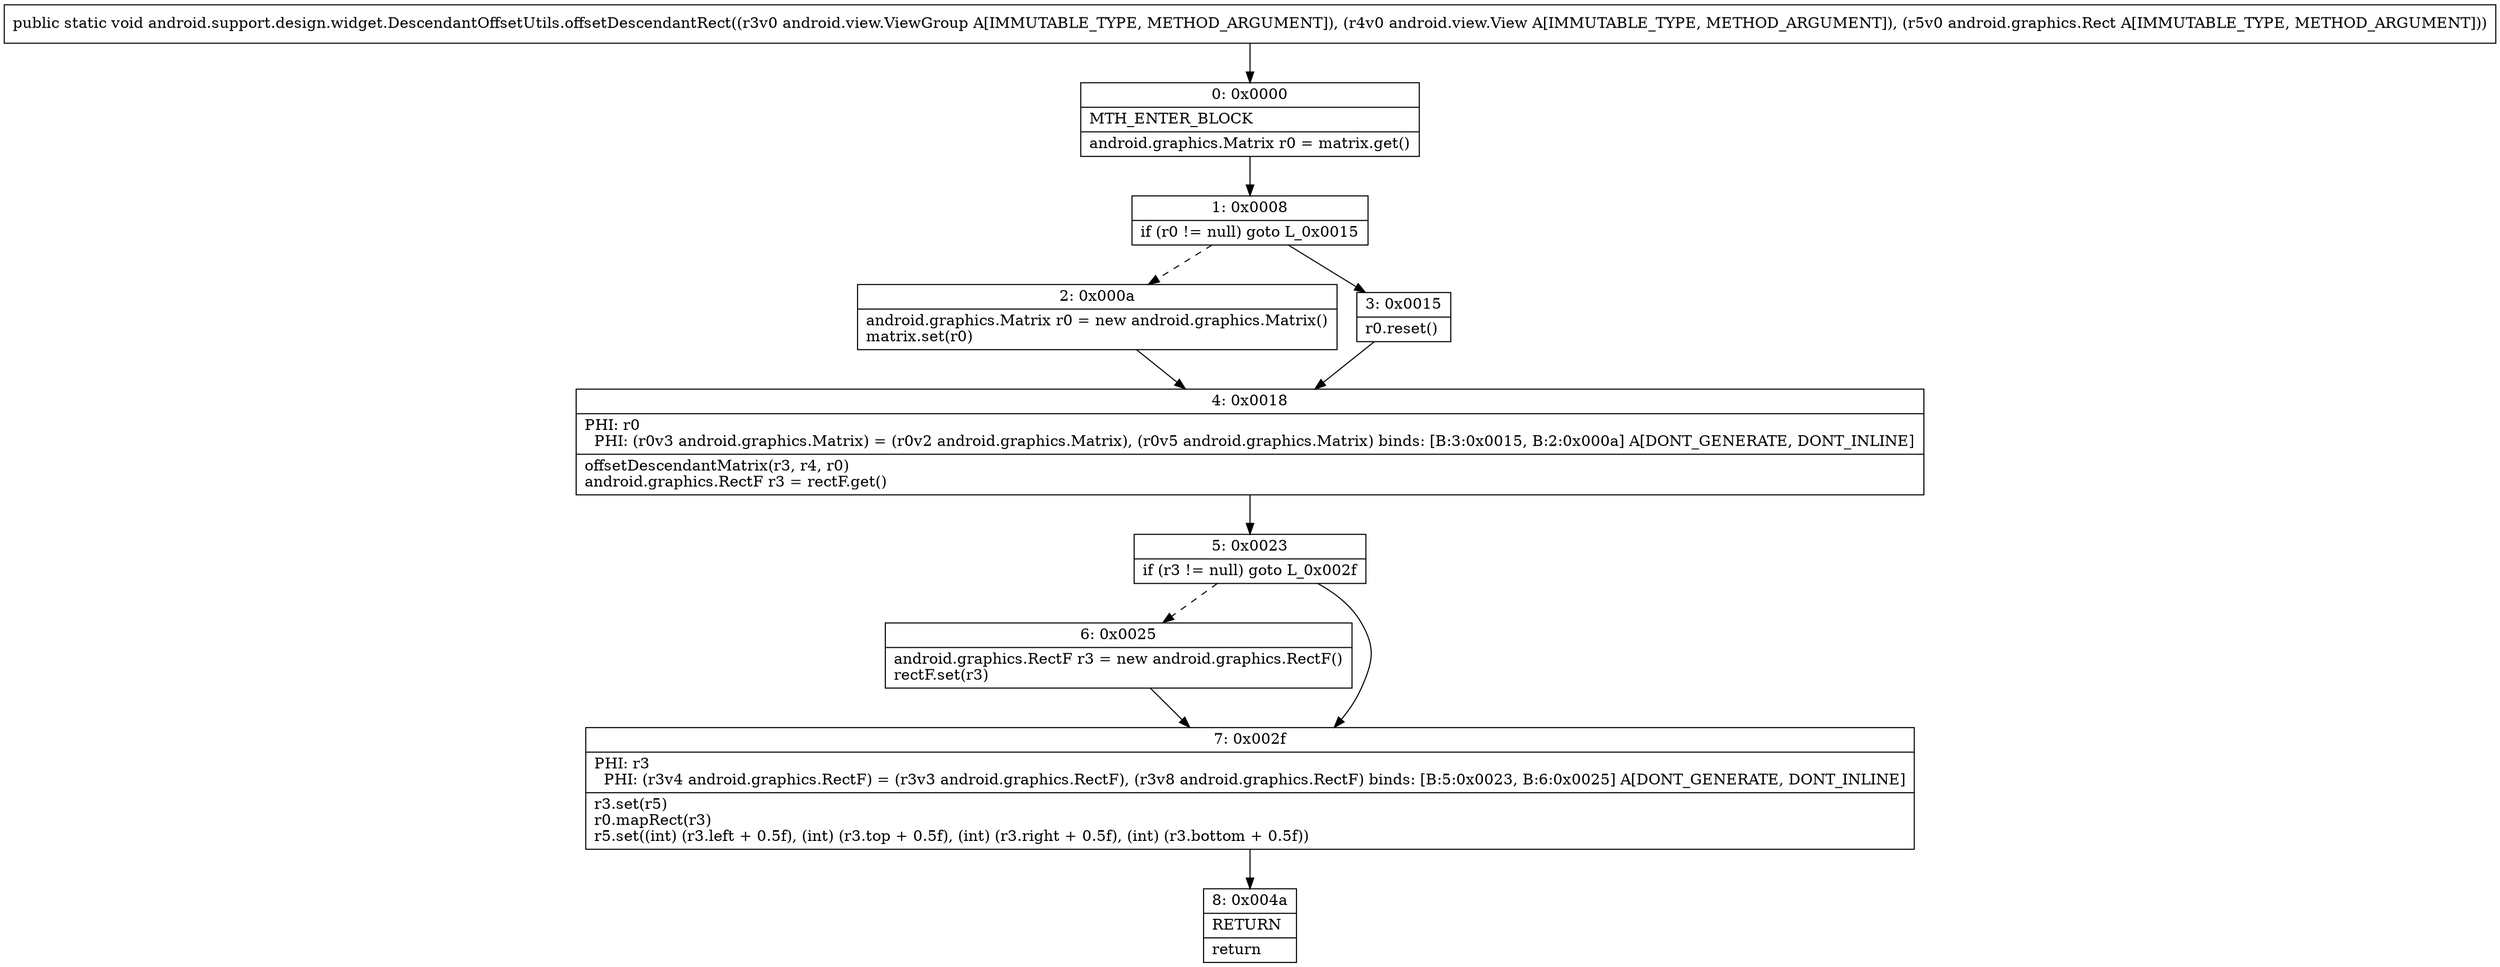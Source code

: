 digraph "CFG forandroid.support.design.widget.DescendantOffsetUtils.offsetDescendantRect(Landroid\/view\/ViewGroup;Landroid\/view\/View;Landroid\/graphics\/Rect;)V" {
Node_0 [shape=record,label="{0\:\ 0x0000|MTH_ENTER_BLOCK\l|android.graphics.Matrix r0 = matrix.get()\l}"];
Node_1 [shape=record,label="{1\:\ 0x0008|if (r0 != null) goto L_0x0015\l}"];
Node_2 [shape=record,label="{2\:\ 0x000a|android.graphics.Matrix r0 = new android.graphics.Matrix()\lmatrix.set(r0)\l}"];
Node_3 [shape=record,label="{3\:\ 0x0015|r0.reset()\l}"];
Node_4 [shape=record,label="{4\:\ 0x0018|PHI: r0 \l  PHI: (r0v3 android.graphics.Matrix) = (r0v2 android.graphics.Matrix), (r0v5 android.graphics.Matrix) binds: [B:3:0x0015, B:2:0x000a] A[DONT_GENERATE, DONT_INLINE]\l|offsetDescendantMatrix(r3, r4, r0)\landroid.graphics.RectF r3 = rectF.get()\l}"];
Node_5 [shape=record,label="{5\:\ 0x0023|if (r3 != null) goto L_0x002f\l}"];
Node_6 [shape=record,label="{6\:\ 0x0025|android.graphics.RectF r3 = new android.graphics.RectF()\lrectF.set(r3)\l}"];
Node_7 [shape=record,label="{7\:\ 0x002f|PHI: r3 \l  PHI: (r3v4 android.graphics.RectF) = (r3v3 android.graphics.RectF), (r3v8 android.graphics.RectF) binds: [B:5:0x0023, B:6:0x0025] A[DONT_GENERATE, DONT_INLINE]\l|r3.set(r5)\lr0.mapRect(r3)\lr5.set((int) (r3.left + 0.5f), (int) (r3.top + 0.5f), (int) (r3.right + 0.5f), (int) (r3.bottom + 0.5f))\l}"];
Node_8 [shape=record,label="{8\:\ 0x004a|RETURN\l|return\l}"];
MethodNode[shape=record,label="{public static void android.support.design.widget.DescendantOffsetUtils.offsetDescendantRect((r3v0 android.view.ViewGroup A[IMMUTABLE_TYPE, METHOD_ARGUMENT]), (r4v0 android.view.View A[IMMUTABLE_TYPE, METHOD_ARGUMENT]), (r5v0 android.graphics.Rect A[IMMUTABLE_TYPE, METHOD_ARGUMENT])) }"];
MethodNode -> Node_0;
Node_0 -> Node_1;
Node_1 -> Node_2[style=dashed];
Node_1 -> Node_3;
Node_2 -> Node_4;
Node_3 -> Node_4;
Node_4 -> Node_5;
Node_5 -> Node_6[style=dashed];
Node_5 -> Node_7;
Node_6 -> Node_7;
Node_7 -> Node_8;
}

